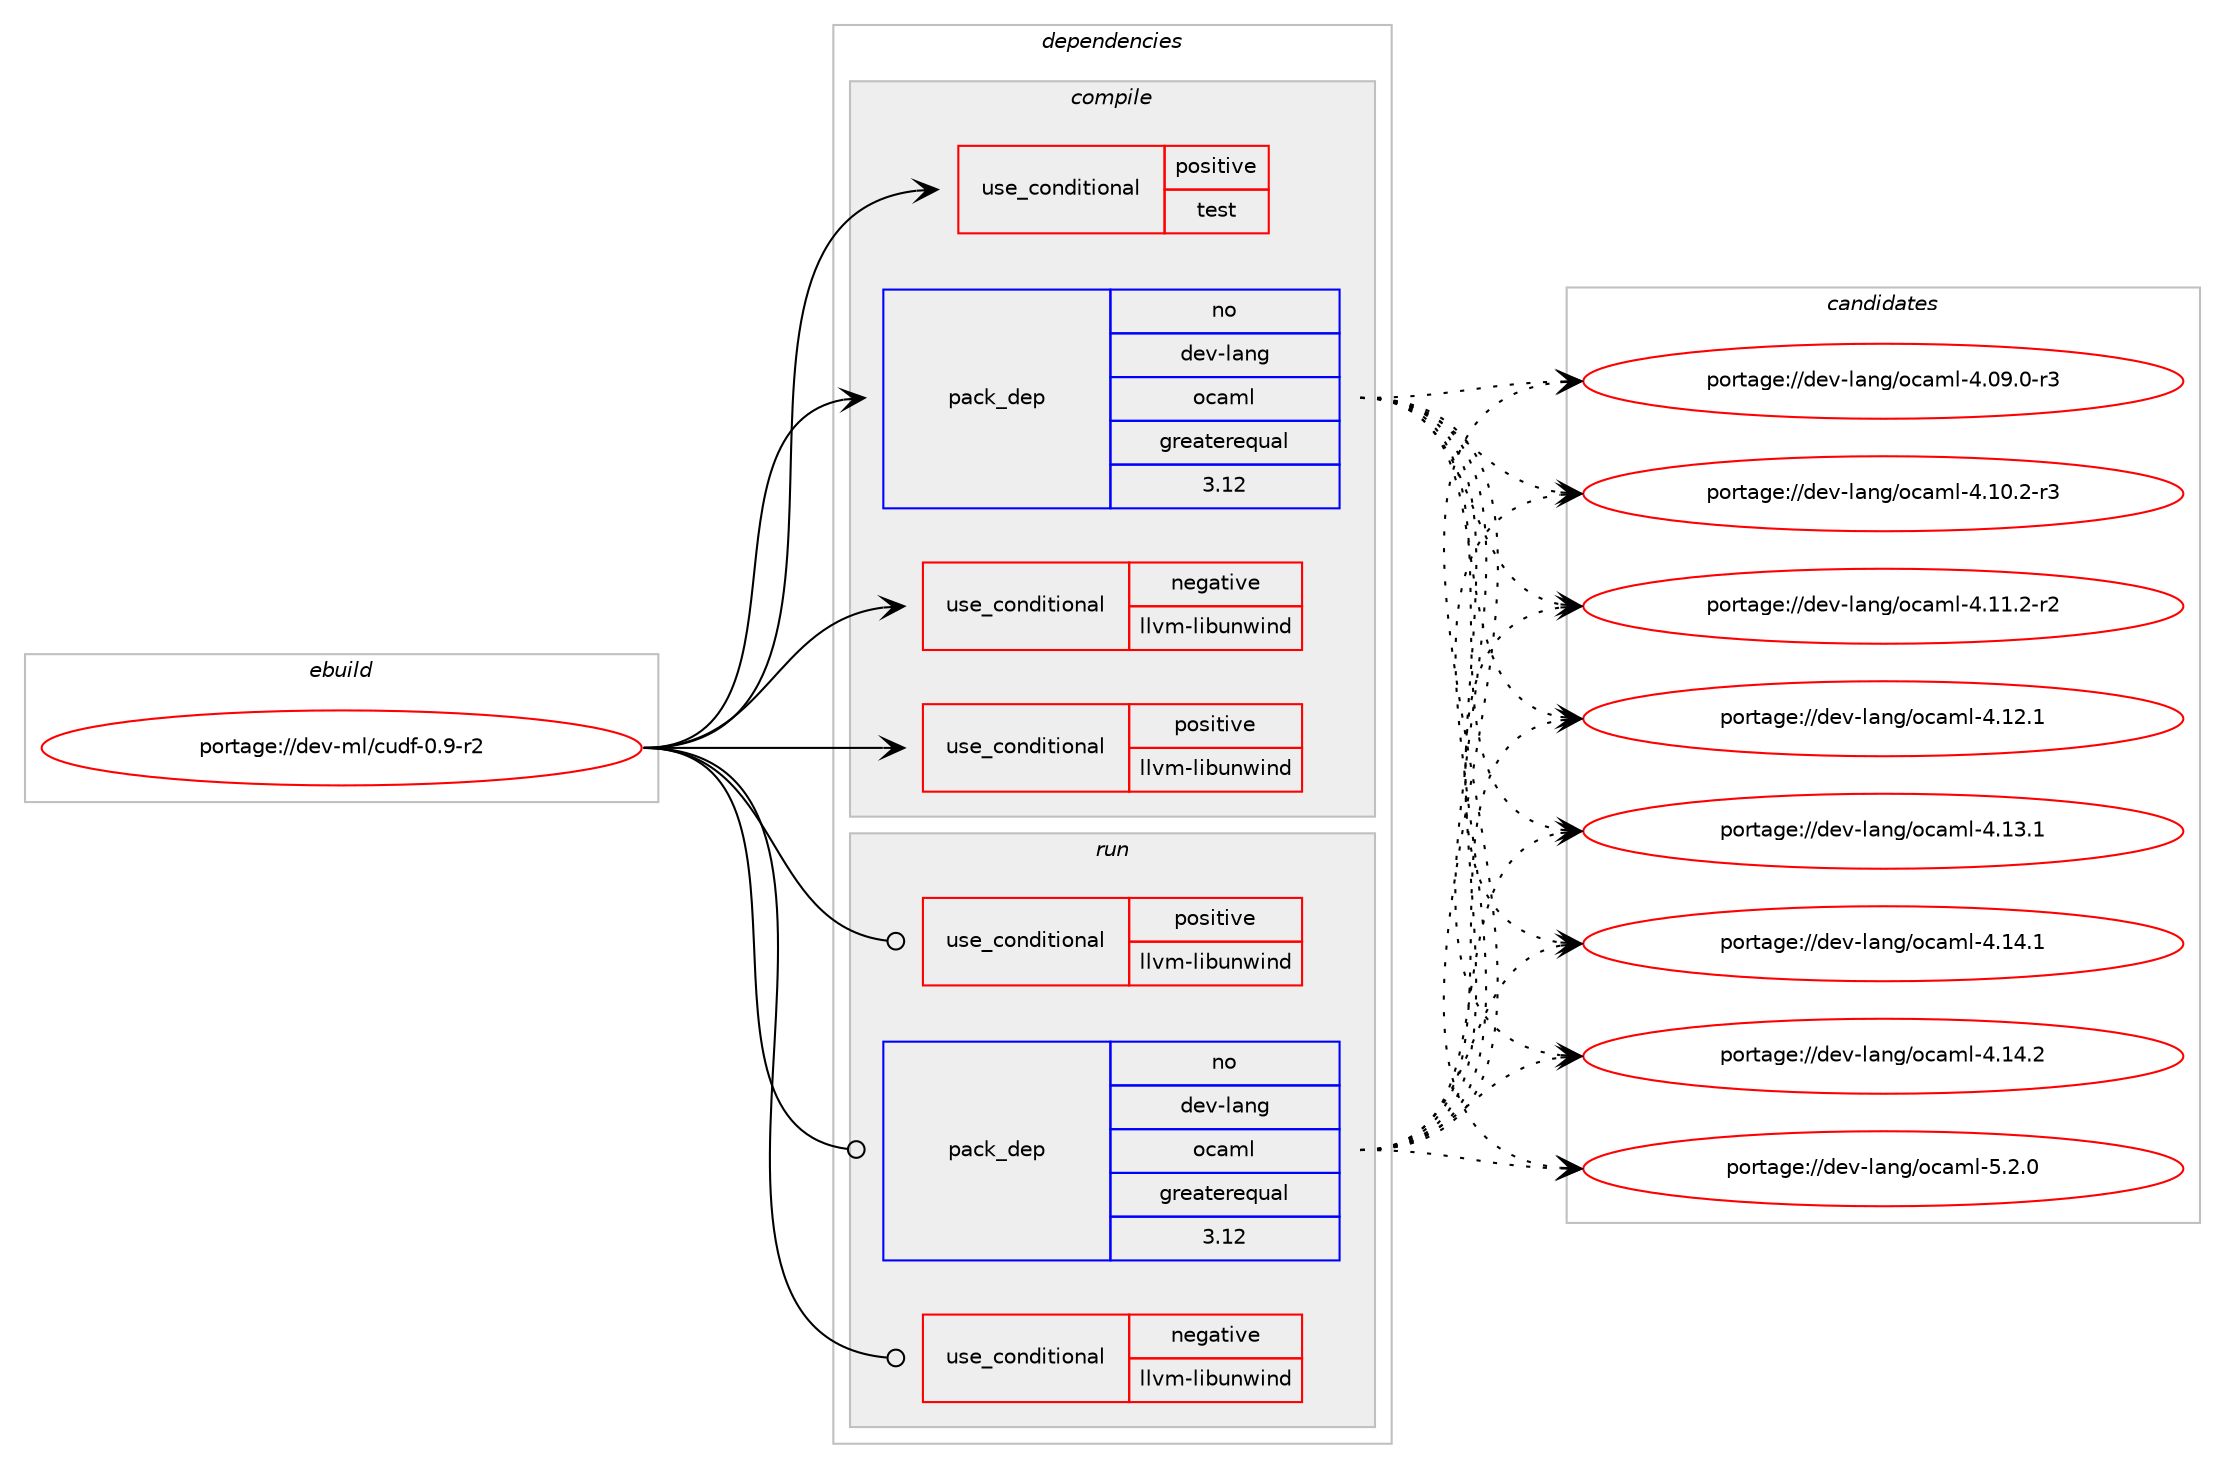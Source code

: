 digraph prolog {

# *************
# Graph options
# *************

newrank=true;
concentrate=true;
compound=true;
graph [rankdir=LR,fontname=Helvetica,fontsize=10,ranksep=1.5];#, ranksep=2.5, nodesep=0.2];
edge  [arrowhead=vee];
node  [fontname=Helvetica,fontsize=10];

# **********
# The ebuild
# **********

subgraph cluster_leftcol {
color=gray;
rank=same;
label=<<i>ebuild</i>>;
id [label="portage://dev-ml/cudf-0.9-r2", color=red, width=4, href="../dev-ml/cudf-0.9-r2.svg"];
}

# ****************
# The dependencies
# ****************

subgraph cluster_midcol {
color=gray;
label=<<i>dependencies</i>>;
subgraph cluster_compile {
fillcolor="#eeeeee";
style=filled;
label=<<i>compile</i>>;
subgraph cond28445 {
dependency59656 [label=<<TABLE BORDER="0" CELLBORDER="1" CELLSPACING="0" CELLPADDING="4"><TR><TD ROWSPAN="3" CELLPADDING="10">use_conditional</TD></TR><TR><TD>negative</TD></TR><TR><TD>llvm-libunwind</TD></TR></TABLE>>, shape=none, color=red];
# *** BEGIN UNKNOWN DEPENDENCY TYPE (TODO) ***
# dependency59656 -> package_dependency(portage://dev-ml/cudf-0.9-r2,install,no,sys-libs,libunwind,none,[,,],any_same_slot,[])
# *** END UNKNOWN DEPENDENCY TYPE (TODO) ***

}
id:e -> dependency59656:w [weight=20,style="solid",arrowhead="vee"];
subgraph cond28446 {
dependency59657 [label=<<TABLE BORDER="0" CELLBORDER="1" CELLSPACING="0" CELLPADDING="4"><TR><TD ROWSPAN="3" CELLPADDING="10">use_conditional</TD></TR><TR><TD>positive</TD></TR><TR><TD>llvm-libunwind</TD></TR></TABLE>>, shape=none, color=red];
# *** BEGIN UNKNOWN DEPENDENCY TYPE (TODO) ***
# dependency59657 -> package_dependency(portage://dev-ml/cudf-0.9-r2,install,no,sys-libs,llvm-libunwind,none,[,,],any_same_slot,[])
# *** END UNKNOWN DEPENDENCY TYPE (TODO) ***

}
id:e -> dependency59657:w [weight=20,style="solid",arrowhead="vee"];
subgraph cond28447 {
dependency59658 [label=<<TABLE BORDER="0" CELLBORDER="1" CELLSPACING="0" CELLPADDING="4"><TR><TD ROWSPAN="3" CELLPADDING="10">use_conditional</TD></TR><TR><TD>positive</TD></TR><TR><TD>test</TD></TR></TABLE>>, shape=none, color=red];
# *** BEGIN UNKNOWN DEPENDENCY TYPE (TODO) ***
# dependency59658 -> package_dependency(portage://dev-ml/cudf-0.9-r2,install,no,dev-ml,ounit2,none,[,,],[],[])
# *** END UNKNOWN DEPENDENCY TYPE (TODO) ***

}
id:e -> dependency59658:w [weight=20,style="solid",arrowhead="vee"];
subgraph pack30047 {
dependency59659 [label=<<TABLE BORDER="0" CELLBORDER="1" CELLSPACING="0" CELLPADDING="4" WIDTH="220"><TR><TD ROWSPAN="6" CELLPADDING="30">pack_dep</TD></TR><TR><TD WIDTH="110">no</TD></TR><TR><TD>dev-lang</TD></TR><TR><TD>ocaml</TD></TR><TR><TD>greaterequal</TD></TR><TR><TD>3.12</TD></TR></TABLE>>, shape=none, color=blue];
}
id:e -> dependency59659:w [weight=20,style="solid",arrowhead="vee"];
# *** BEGIN UNKNOWN DEPENDENCY TYPE (TODO) ***
# id -> package_dependency(portage://dev-ml/cudf-0.9-r2,install,no,dev-lang,perl,none,[,,],[],[])
# *** END UNKNOWN DEPENDENCY TYPE (TODO) ***

# *** BEGIN UNKNOWN DEPENDENCY TYPE (TODO) ***
# id -> package_dependency(portage://dev-ml/cudf-0.9-r2,install,no,dev-libs,glib,none,[,,],[slot(2)],[])
# *** END UNKNOWN DEPENDENCY TYPE (TODO) ***

# *** BEGIN UNKNOWN DEPENDENCY TYPE (TODO) ***
# id -> package_dependency(portage://dev-ml/cudf-0.9-r2,install,no,dev-ml,extlib,none,[,,],any_same_slot,[])
# *** END UNKNOWN DEPENDENCY TYPE (TODO) ***

# *** BEGIN UNKNOWN DEPENDENCY TYPE (TODO) ***
# id -> package_dependency(portage://dev-ml/cudf-0.9-r2,install,no,dev-ml,findlib,none,[,,],any_same_slot,[])
# *** END UNKNOWN DEPENDENCY TYPE (TODO) ***

# *** BEGIN UNKNOWN DEPENDENCY TYPE (TODO) ***
# id -> package_dependency(portage://dev-ml/cudf-0.9-r2,install,no,dev-ml,ocamlbuild,none,[,,],[],[])
# *** END UNKNOWN DEPENDENCY TYPE (TODO) ***

# *** BEGIN UNKNOWN DEPENDENCY TYPE (TODO) ***
# id -> package_dependency(portage://dev-ml/cudf-0.9-r2,install,no,sys-libs,ncurses,none,[,,],any_same_slot,[])
# *** END UNKNOWN DEPENDENCY TYPE (TODO) ***

}
subgraph cluster_compileandrun {
fillcolor="#eeeeee";
style=filled;
label=<<i>compile and run</i>>;
}
subgraph cluster_run {
fillcolor="#eeeeee";
style=filled;
label=<<i>run</i>>;
subgraph cond28448 {
dependency59660 [label=<<TABLE BORDER="0" CELLBORDER="1" CELLSPACING="0" CELLPADDING="4"><TR><TD ROWSPAN="3" CELLPADDING="10">use_conditional</TD></TR><TR><TD>negative</TD></TR><TR><TD>llvm-libunwind</TD></TR></TABLE>>, shape=none, color=red];
# *** BEGIN UNKNOWN DEPENDENCY TYPE (TODO) ***
# dependency59660 -> package_dependency(portage://dev-ml/cudf-0.9-r2,run,no,sys-libs,libunwind,none,[,,],any_same_slot,[])
# *** END UNKNOWN DEPENDENCY TYPE (TODO) ***

}
id:e -> dependency59660:w [weight=20,style="solid",arrowhead="odot"];
subgraph cond28449 {
dependency59661 [label=<<TABLE BORDER="0" CELLBORDER="1" CELLSPACING="0" CELLPADDING="4"><TR><TD ROWSPAN="3" CELLPADDING="10">use_conditional</TD></TR><TR><TD>positive</TD></TR><TR><TD>llvm-libunwind</TD></TR></TABLE>>, shape=none, color=red];
# *** BEGIN UNKNOWN DEPENDENCY TYPE (TODO) ***
# dependency59661 -> package_dependency(portage://dev-ml/cudf-0.9-r2,run,no,sys-libs,llvm-libunwind,none,[,,],any_same_slot,[])
# *** END UNKNOWN DEPENDENCY TYPE (TODO) ***

}
id:e -> dependency59661:w [weight=20,style="solid",arrowhead="odot"];
subgraph pack30048 {
dependency59662 [label=<<TABLE BORDER="0" CELLBORDER="1" CELLSPACING="0" CELLPADDING="4" WIDTH="220"><TR><TD ROWSPAN="6" CELLPADDING="30">pack_dep</TD></TR><TR><TD WIDTH="110">no</TD></TR><TR><TD>dev-lang</TD></TR><TR><TD>ocaml</TD></TR><TR><TD>greaterequal</TD></TR><TR><TD>3.12</TD></TR></TABLE>>, shape=none, color=blue];
}
id:e -> dependency59662:w [weight=20,style="solid",arrowhead="odot"];
# *** BEGIN UNKNOWN DEPENDENCY TYPE (TODO) ***
# id -> package_dependency(portage://dev-ml/cudf-0.9-r2,run,no,dev-libs,glib,none,[,,],[slot(2)],[])
# *** END UNKNOWN DEPENDENCY TYPE (TODO) ***

# *** BEGIN UNKNOWN DEPENDENCY TYPE (TODO) ***
# id -> package_dependency(portage://dev-ml/cudf-0.9-r2,run,no,dev-ml,extlib,none,[,,],any_same_slot,[])
# *** END UNKNOWN DEPENDENCY TYPE (TODO) ***

# *** BEGIN UNKNOWN DEPENDENCY TYPE (TODO) ***
# id -> package_dependency(portage://dev-ml/cudf-0.9-r2,run,no,dev-ml,findlib,none,[,,],any_same_slot,[])
# *** END UNKNOWN DEPENDENCY TYPE (TODO) ***

# *** BEGIN UNKNOWN DEPENDENCY TYPE (TODO) ***
# id -> package_dependency(portage://dev-ml/cudf-0.9-r2,run,no,sys-libs,ncurses,none,[,,],any_same_slot,[])
# *** END UNKNOWN DEPENDENCY TYPE (TODO) ***

}
}

# **************
# The candidates
# **************

subgraph cluster_choices {
rank=same;
color=gray;
label=<<i>candidates</i>>;

subgraph choice30047 {
color=black;
nodesep=1;
choice1001011184510897110103471119997109108455246485746484511451 [label="portage://dev-lang/ocaml-4.09.0-r3", color=red, width=4,href="../dev-lang/ocaml-4.09.0-r3.svg"];
choice1001011184510897110103471119997109108455246494846504511451 [label="portage://dev-lang/ocaml-4.10.2-r3", color=red, width=4,href="../dev-lang/ocaml-4.10.2-r3.svg"];
choice1001011184510897110103471119997109108455246494946504511450 [label="portage://dev-lang/ocaml-4.11.2-r2", color=red, width=4,href="../dev-lang/ocaml-4.11.2-r2.svg"];
choice100101118451089711010347111999710910845524649504649 [label="portage://dev-lang/ocaml-4.12.1", color=red, width=4,href="../dev-lang/ocaml-4.12.1.svg"];
choice100101118451089711010347111999710910845524649514649 [label="portage://dev-lang/ocaml-4.13.1", color=red, width=4,href="../dev-lang/ocaml-4.13.1.svg"];
choice100101118451089711010347111999710910845524649524649 [label="portage://dev-lang/ocaml-4.14.1", color=red, width=4,href="../dev-lang/ocaml-4.14.1.svg"];
choice100101118451089711010347111999710910845524649524650 [label="portage://dev-lang/ocaml-4.14.2", color=red, width=4,href="../dev-lang/ocaml-4.14.2.svg"];
choice1001011184510897110103471119997109108455346504648 [label="portage://dev-lang/ocaml-5.2.0", color=red, width=4,href="../dev-lang/ocaml-5.2.0.svg"];
dependency59659:e -> choice1001011184510897110103471119997109108455246485746484511451:w [style=dotted,weight="100"];
dependency59659:e -> choice1001011184510897110103471119997109108455246494846504511451:w [style=dotted,weight="100"];
dependency59659:e -> choice1001011184510897110103471119997109108455246494946504511450:w [style=dotted,weight="100"];
dependency59659:e -> choice100101118451089711010347111999710910845524649504649:w [style=dotted,weight="100"];
dependency59659:e -> choice100101118451089711010347111999710910845524649514649:w [style=dotted,weight="100"];
dependency59659:e -> choice100101118451089711010347111999710910845524649524649:w [style=dotted,weight="100"];
dependency59659:e -> choice100101118451089711010347111999710910845524649524650:w [style=dotted,weight="100"];
dependency59659:e -> choice1001011184510897110103471119997109108455346504648:w [style=dotted,weight="100"];
}
subgraph choice30048 {
color=black;
nodesep=1;
choice1001011184510897110103471119997109108455246485746484511451 [label="portage://dev-lang/ocaml-4.09.0-r3", color=red, width=4,href="../dev-lang/ocaml-4.09.0-r3.svg"];
choice1001011184510897110103471119997109108455246494846504511451 [label="portage://dev-lang/ocaml-4.10.2-r3", color=red, width=4,href="../dev-lang/ocaml-4.10.2-r3.svg"];
choice1001011184510897110103471119997109108455246494946504511450 [label="portage://dev-lang/ocaml-4.11.2-r2", color=red, width=4,href="../dev-lang/ocaml-4.11.2-r2.svg"];
choice100101118451089711010347111999710910845524649504649 [label="portage://dev-lang/ocaml-4.12.1", color=red, width=4,href="../dev-lang/ocaml-4.12.1.svg"];
choice100101118451089711010347111999710910845524649514649 [label="portage://dev-lang/ocaml-4.13.1", color=red, width=4,href="../dev-lang/ocaml-4.13.1.svg"];
choice100101118451089711010347111999710910845524649524649 [label="portage://dev-lang/ocaml-4.14.1", color=red, width=4,href="../dev-lang/ocaml-4.14.1.svg"];
choice100101118451089711010347111999710910845524649524650 [label="portage://dev-lang/ocaml-4.14.2", color=red, width=4,href="../dev-lang/ocaml-4.14.2.svg"];
choice1001011184510897110103471119997109108455346504648 [label="portage://dev-lang/ocaml-5.2.0", color=red, width=4,href="../dev-lang/ocaml-5.2.0.svg"];
dependency59662:e -> choice1001011184510897110103471119997109108455246485746484511451:w [style=dotted,weight="100"];
dependency59662:e -> choice1001011184510897110103471119997109108455246494846504511451:w [style=dotted,weight="100"];
dependency59662:e -> choice1001011184510897110103471119997109108455246494946504511450:w [style=dotted,weight="100"];
dependency59662:e -> choice100101118451089711010347111999710910845524649504649:w [style=dotted,weight="100"];
dependency59662:e -> choice100101118451089711010347111999710910845524649514649:w [style=dotted,weight="100"];
dependency59662:e -> choice100101118451089711010347111999710910845524649524649:w [style=dotted,weight="100"];
dependency59662:e -> choice100101118451089711010347111999710910845524649524650:w [style=dotted,weight="100"];
dependency59662:e -> choice1001011184510897110103471119997109108455346504648:w [style=dotted,weight="100"];
}
}

}
